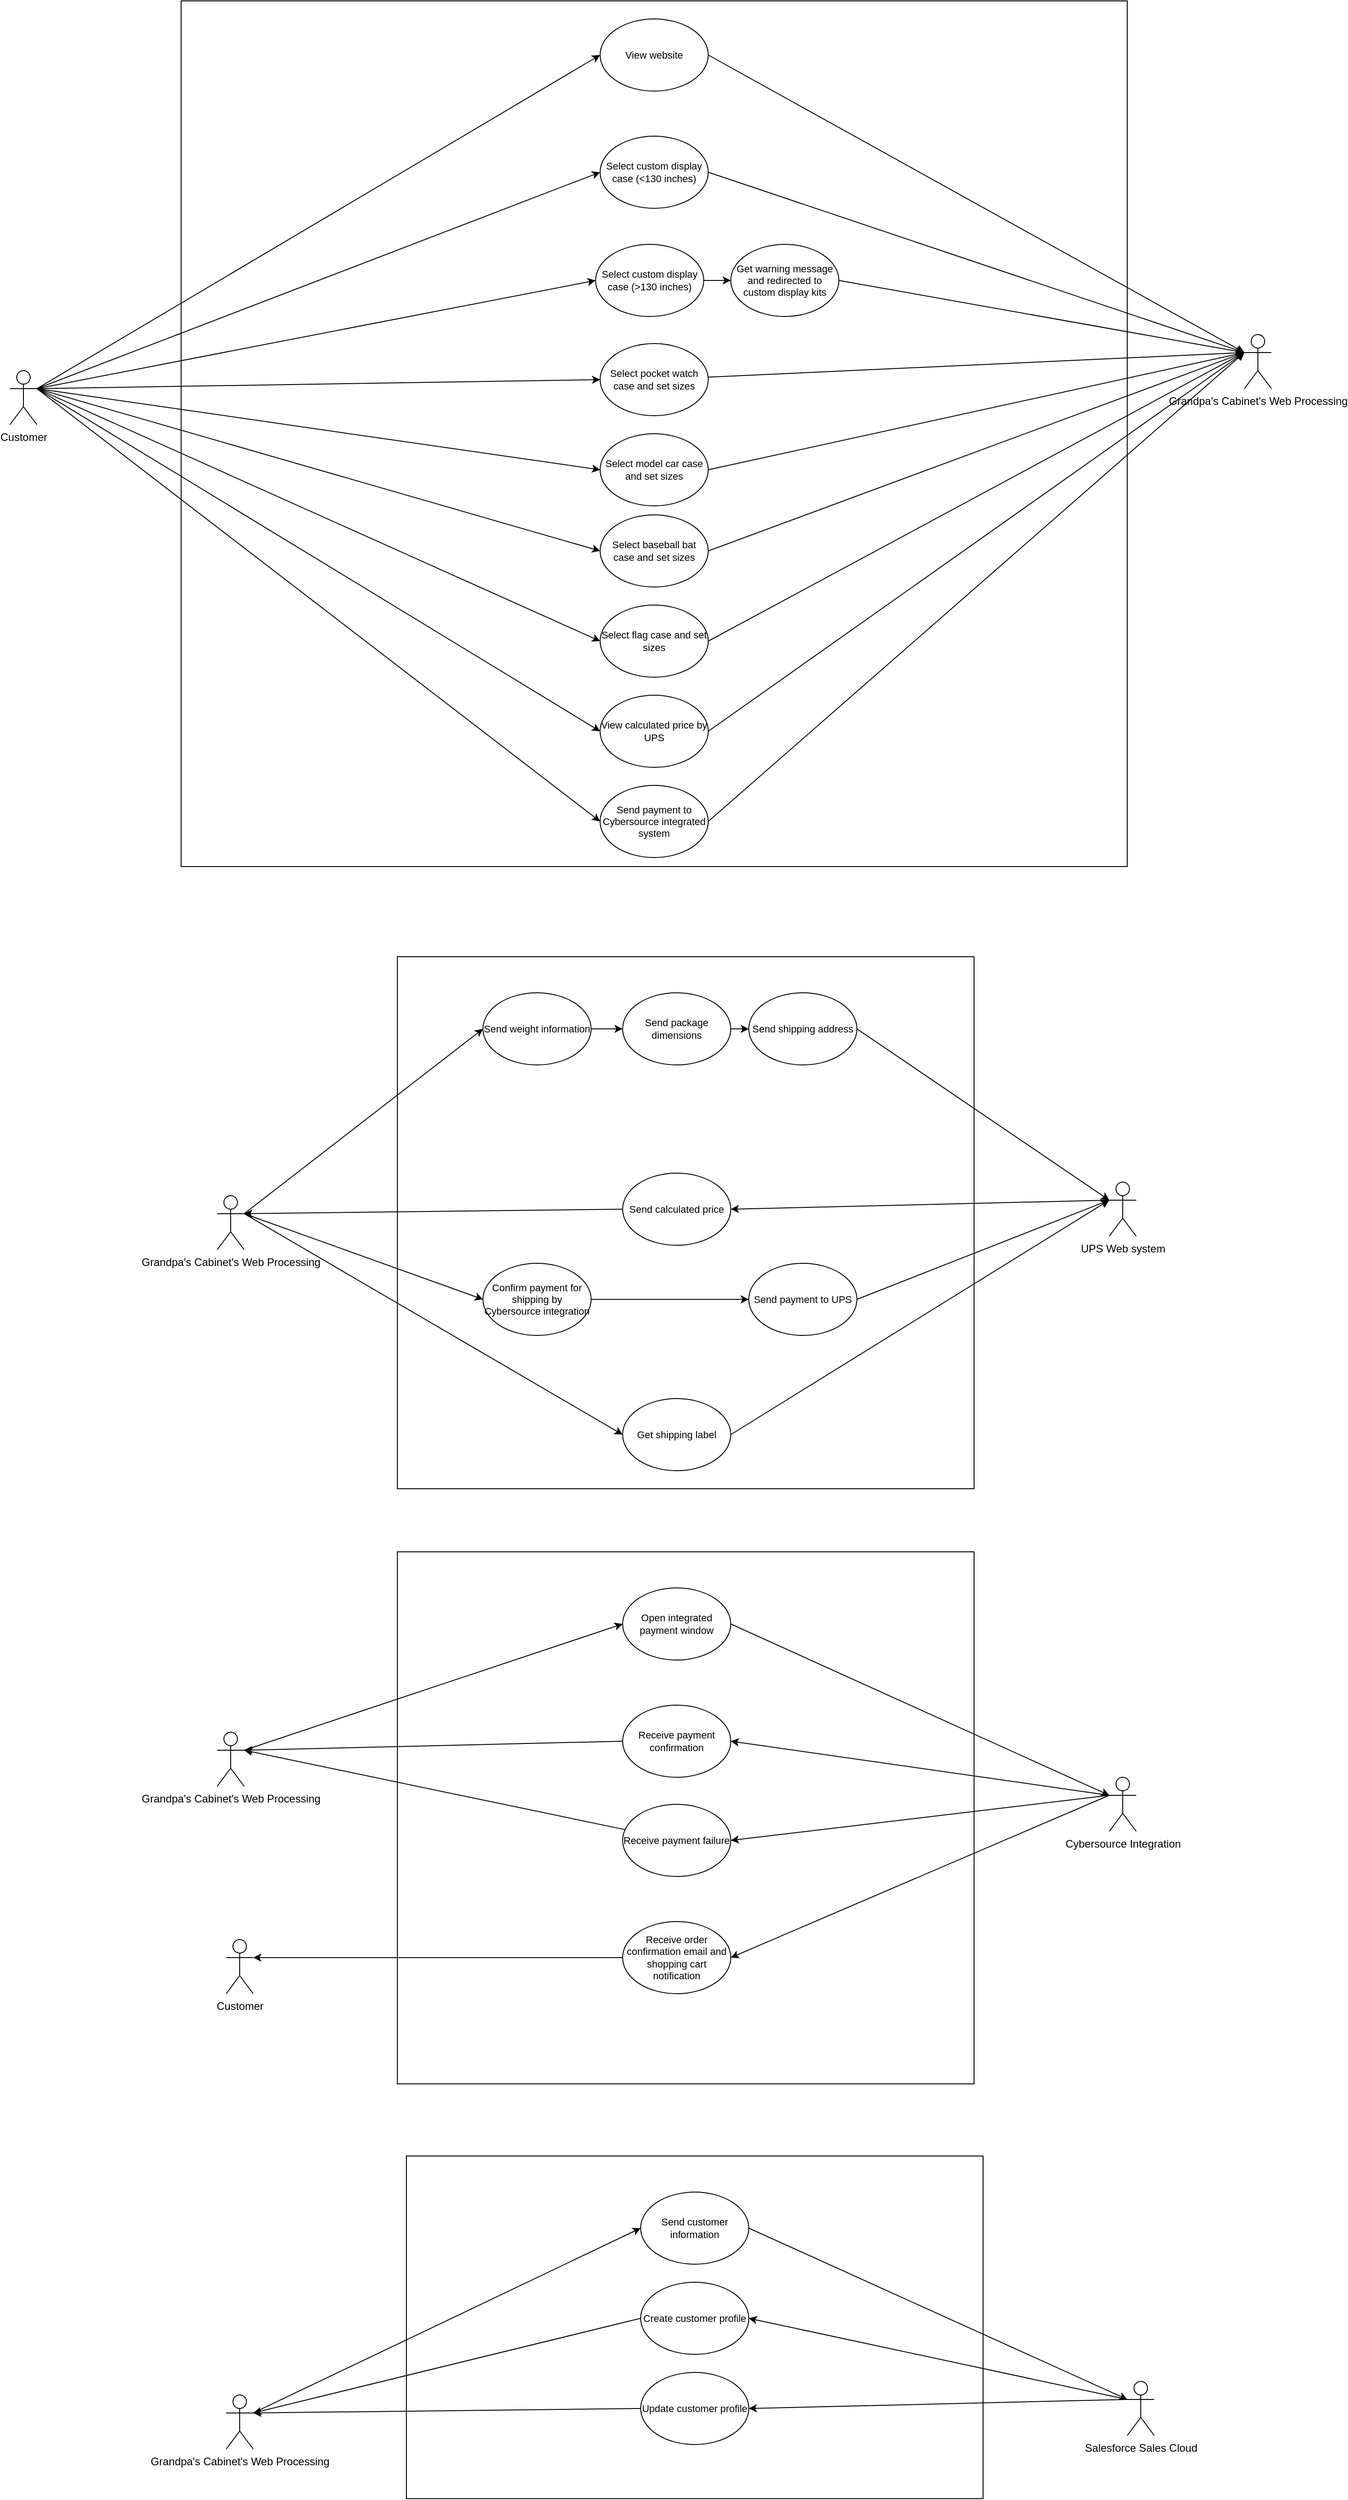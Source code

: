 <mxfile version="21.7.5" type="device">
  <diagram name="Page-1" id="ByE_iyZ5ZZ_60SZ4c1Ou">
    <mxGraphModel dx="1290" dy="-550" grid="1" gridSize="10" guides="1" tooltips="1" connect="1" arrows="1" fold="1" page="1" pageScale="1" pageWidth="850" pageHeight="1100" math="0" shadow="0">
      <root>
        <mxCell id="0" />
        <mxCell id="1" parent="0" />
        <mxCell id="NUd7cM4LP3BwAFaoa_ZL-1" value="" style="rounded=0;whiteSpace=wrap;html=1;" parent="1" vertex="1">
          <mxGeometry x="30" y="1180" width="1050" height="960" as="geometry" />
        </mxCell>
        <mxCell id="orI0mOkObjzreOyk0-HB-8" style="rounded=0;orthogonalLoop=1;jettySize=auto;html=1;exitX=1;exitY=0.333;exitDx=0;exitDy=0;exitPerimeter=0;entryX=0;entryY=0.5;entryDx=0;entryDy=0;" edge="1" parent="1" source="NUd7cM4LP3BwAFaoa_ZL-6" target="orI0mOkObjzreOyk0-HB-7">
          <mxGeometry relative="1" as="geometry" />
        </mxCell>
        <mxCell id="orI0mOkObjzreOyk0-HB-24" style="edgeStyle=none;shape=connector;rounded=0;orthogonalLoop=1;jettySize=auto;html=1;exitX=1;exitY=0.333;exitDx=0;exitDy=0;exitPerimeter=0;entryX=0;entryY=0.5;entryDx=0;entryDy=0;labelBackgroundColor=default;strokeColor=default;fontFamily=Helvetica;fontSize=11;fontColor=default;endArrow=classic;" edge="1" parent="1" source="NUd7cM4LP3BwAFaoa_ZL-6" target="orI0mOkObjzreOyk0-HB-23">
          <mxGeometry relative="1" as="geometry" />
        </mxCell>
        <mxCell id="orI0mOkObjzreOyk0-HB-26" style="edgeStyle=none;shape=connector;rounded=0;orthogonalLoop=1;jettySize=auto;html=1;exitX=1;exitY=0.333;exitDx=0;exitDy=0;exitPerimeter=0;entryX=0;entryY=0.5;entryDx=0;entryDy=0;labelBackgroundColor=default;strokeColor=default;fontFamily=Helvetica;fontSize=11;fontColor=default;endArrow=classic;" edge="1" parent="1" source="NUd7cM4LP3BwAFaoa_ZL-6" target="orI0mOkObjzreOyk0-HB-13">
          <mxGeometry relative="1" as="geometry" />
        </mxCell>
        <mxCell id="orI0mOkObjzreOyk0-HB-27" style="edgeStyle=none;shape=connector;rounded=0;orthogonalLoop=1;jettySize=auto;html=1;exitX=1;exitY=0.333;exitDx=0;exitDy=0;exitPerimeter=0;entryX=0;entryY=0.5;entryDx=0;entryDy=0;labelBackgroundColor=default;strokeColor=default;fontFamily=Helvetica;fontSize=11;fontColor=default;endArrow=classic;" edge="1" parent="1" source="NUd7cM4LP3BwAFaoa_ZL-6" target="orI0mOkObjzreOyk0-HB-17">
          <mxGeometry relative="1" as="geometry" />
        </mxCell>
        <mxCell id="orI0mOkObjzreOyk0-HB-29" style="edgeStyle=none;shape=connector;rounded=0;orthogonalLoop=1;jettySize=auto;html=1;exitX=1;exitY=0.333;exitDx=0;exitDy=0;exitPerimeter=0;entryX=0;entryY=0.5;entryDx=0;entryDy=0;labelBackgroundColor=default;strokeColor=default;fontFamily=Helvetica;fontSize=11;fontColor=default;endArrow=classic;" edge="1" parent="1" source="NUd7cM4LP3BwAFaoa_ZL-6" target="orI0mOkObjzreOyk0-HB-28">
          <mxGeometry relative="1" as="geometry" />
        </mxCell>
        <mxCell id="orI0mOkObjzreOyk0-HB-32" style="edgeStyle=none;shape=connector;rounded=0;orthogonalLoop=1;jettySize=auto;html=1;exitX=1;exitY=0.333;exitDx=0;exitDy=0;exitPerimeter=0;entryX=0;entryY=0.5;entryDx=0;entryDy=0;labelBackgroundColor=default;strokeColor=default;fontFamily=Helvetica;fontSize=11;fontColor=default;endArrow=classic;" edge="1" parent="1" source="NUd7cM4LP3BwAFaoa_ZL-6" target="orI0mOkObjzreOyk0-HB-31">
          <mxGeometry relative="1" as="geometry" />
        </mxCell>
        <mxCell id="orI0mOkObjzreOyk0-HB-35" style="edgeStyle=none;shape=connector;rounded=0;orthogonalLoop=1;jettySize=auto;html=1;exitX=1;exitY=0.333;exitDx=0;exitDy=0;exitPerimeter=0;entryX=0;entryY=0.5;entryDx=0;entryDy=0;labelBackgroundColor=default;strokeColor=default;fontFamily=Helvetica;fontSize=11;fontColor=default;endArrow=classic;" edge="1" parent="1" source="NUd7cM4LP3BwAFaoa_ZL-6" target="orI0mOkObjzreOyk0-HB-34">
          <mxGeometry relative="1" as="geometry" />
        </mxCell>
        <mxCell id="orI0mOkObjzreOyk0-HB-38" style="edgeStyle=none;shape=connector;rounded=0;orthogonalLoop=1;jettySize=auto;html=1;exitX=1;exitY=0.333;exitDx=0;exitDy=0;exitPerimeter=0;entryX=0;entryY=0.5;entryDx=0;entryDy=0;labelBackgroundColor=default;strokeColor=default;fontFamily=Helvetica;fontSize=11;fontColor=default;endArrow=classic;" edge="1" parent="1" source="NUd7cM4LP3BwAFaoa_ZL-6" target="orI0mOkObjzreOyk0-HB-37">
          <mxGeometry relative="1" as="geometry" />
        </mxCell>
        <mxCell id="orI0mOkObjzreOyk0-HB-88" style="edgeStyle=none;shape=connector;rounded=0;orthogonalLoop=1;jettySize=auto;html=1;exitX=1;exitY=0.333;exitDx=0;exitDy=0;exitPerimeter=0;entryX=0;entryY=0.5;entryDx=0;entryDy=0;labelBackgroundColor=default;strokeColor=default;fontFamily=Helvetica;fontSize=11;fontColor=default;endArrow=classic;" edge="1" parent="1" source="NUd7cM4LP3BwAFaoa_ZL-6" target="orI0mOkObjzreOyk0-HB-87">
          <mxGeometry relative="1" as="geometry" />
        </mxCell>
        <mxCell id="NUd7cM4LP3BwAFaoa_ZL-6" value="Customer" style="shape=umlActor;verticalLabelPosition=bottom;verticalAlign=top;html=1;outlineConnect=0;" parent="1" vertex="1">
          <mxGeometry x="-160" y="1590" width="30" height="60" as="geometry" />
        </mxCell>
        <mxCell id="orI0mOkObjzreOyk0-HB-3" value="Grandpa&#39;s Cabinet&#39;s Web Processing" style="shape=umlActor;verticalLabelPosition=bottom;verticalAlign=top;html=1;outlineConnect=0;" vertex="1" parent="1">
          <mxGeometry x="1210" y="1550" width="30" height="60" as="geometry" />
        </mxCell>
        <mxCell id="orI0mOkObjzreOyk0-HB-9" style="edgeStyle=none;shape=connector;rounded=0;orthogonalLoop=1;jettySize=auto;html=1;entryX=0;entryY=0.333;entryDx=0;entryDy=0;entryPerimeter=0;labelBackgroundColor=default;strokeColor=default;fontFamily=Helvetica;fontSize=11;fontColor=default;endArrow=classic;exitX=1;exitY=0.5;exitDx=0;exitDy=0;" edge="1" parent="1" source="orI0mOkObjzreOyk0-HB-7" target="orI0mOkObjzreOyk0-HB-3">
          <mxGeometry relative="1" as="geometry" />
        </mxCell>
        <mxCell id="orI0mOkObjzreOyk0-HB-7" value="View website" style="ellipse;whiteSpace=wrap;html=1;fontFamily=Helvetica;fontSize=11;fontColor=default;" vertex="1" parent="1">
          <mxGeometry x="495" y="1200" width="120" height="80" as="geometry" />
        </mxCell>
        <mxCell id="orI0mOkObjzreOyk0-HB-15" style="edgeStyle=none;shape=connector;rounded=0;orthogonalLoop=1;jettySize=auto;html=1;entryX=0;entryY=0.333;entryDx=0;entryDy=0;entryPerimeter=0;labelBackgroundColor=default;strokeColor=default;fontFamily=Helvetica;fontSize=11;fontColor=default;endArrow=classic;exitX=1;exitY=0.5;exitDx=0;exitDy=0;" edge="1" parent="1" source="orI0mOkObjzreOyk0-HB-13" target="orI0mOkObjzreOyk0-HB-3">
          <mxGeometry relative="1" as="geometry" />
        </mxCell>
        <mxCell id="orI0mOkObjzreOyk0-HB-13" value="Select custom display case (&amp;lt;130 inches)" style="ellipse;whiteSpace=wrap;html=1;fontFamily=Helvetica;fontSize=11;fontColor=default;" vertex="1" parent="1">
          <mxGeometry x="495" y="1330" width="120" height="80" as="geometry" />
        </mxCell>
        <mxCell id="orI0mOkObjzreOyk0-HB-21" style="edgeStyle=none;shape=connector;rounded=0;orthogonalLoop=1;jettySize=auto;html=1;labelBackgroundColor=default;strokeColor=default;fontFamily=Helvetica;fontSize=11;fontColor=default;endArrow=classic;" edge="1" parent="1" source="orI0mOkObjzreOyk0-HB-17" target="orI0mOkObjzreOyk0-HB-18">
          <mxGeometry relative="1" as="geometry" />
        </mxCell>
        <mxCell id="orI0mOkObjzreOyk0-HB-17" value="Select custom display case (&amp;gt;130 inches)" style="ellipse;whiteSpace=wrap;html=1;fontFamily=Helvetica;fontSize=11;fontColor=default;" vertex="1" parent="1">
          <mxGeometry x="490" y="1450" width="120" height="80" as="geometry" />
        </mxCell>
        <mxCell id="orI0mOkObjzreOyk0-HB-22" style="edgeStyle=none;shape=connector;rounded=0;orthogonalLoop=1;jettySize=auto;html=1;labelBackgroundColor=default;strokeColor=default;fontFamily=Helvetica;fontSize=11;fontColor=default;endArrow=classic;exitX=1;exitY=0.5;exitDx=0;exitDy=0;" edge="1" parent="1" source="orI0mOkObjzreOyk0-HB-18">
          <mxGeometry relative="1" as="geometry">
            <mxPoint x="1210" y="1570" as="targetPoint" />
          </mxGeometry>
        </mxCell>
        <mxCell id="orI0mOkObjzreOyk0-HB-18" value="Get warning message and redirected to custom display kits" style="ellipse;whiteSpace=wrap;html=1;fontFamily=Helvetica;fontSize=11;fontColor=default;" vertex="1" parent="1">
          <mxGeometry x="640" y="1450" width="120" height="80" as="geometry" />
        </mxCell>
        <mxCell id="orI0mOkObjzreOyk0-HB-25" style="edgeStyle=none;shape=connector;rounded=0;orthogonalLoop=1;jettySize=auto;html=1;entryX=0;entryY=0.333;entryDx=0;entryDy=0;entryPerimeter=0;labelBackgroundColor=default;strokeColor=default;fontFamily=Helvetica;fontSize=11;fontColor=default;endArrow=classic;" edge="1" parent="1" source="orI0mOkObjzreOyk0-HB-23" target="orI0mOkObjzreOyk0-HB-3">
          <mxGeometry relative="1" as="geometry" />
        </mxCell>
        <mxCell id="orI0mOkObjzreOyk0-HB-23" value="Select pocket watch case and set sizes" style="ellipse;whiteSpace=wrap;html=1;fontFamily=Helvetica;fontSize=11;fontColor=default;" vertex="1" parent="1">
          <mxGeometry x="495" y="1560" width="120" height="80" as="geometry" />
        </mxCell>
        <mxCell id="orI0mOkObjzreOyk0-HB-30" style="edgeStyle=none;shape=connector;rounded=0;orthogonalLoop=1;jettySize=auto;html=1;exitX=1;exitY=0.5;exitDx=0;exitDy=0;entryX=0;entryY=0.333;entryDx=0;entryDy=0;entryPerimeter=0;labelBackgroundColor=default;strokeColor=default;fontFamily=Helvetica;fontSize=11;fontColor=default;endArrow=classic;" edge="1" parent="1" source="orI0mOkObjzreOyk0-HB-28" target="orI0mOkObjzreOyk0-HB-3">
          <mxGeometry relative="1" as="geometry" />
        </mxCell>
        <mxCell id="orI0mOkObjzreOyk0-HB-28" value="Select model car case and set sizes" style="ellipse;whiteSpace=wrap;html=1;fontFamily=Helvetica;fontSize=11;fontColor=default;" vertex="1" parent="1">
          <mxGeometry x="495" y="1660" width="120" height="80" as="geometry" />
        </mxCell>
        <mxCell id="orI0mOkObjzreOyk0-HB-33" style="edgeStyle=none;shape=connector;rounded=0;orthogonalLoop=1;jettySize=auto;html=1;exitX=1;exitY=0.5;exitDx=0;exitDy=0;labelBackgroundColor=default;strokeColor=default;fontFamily=Helvetica;fontSize=11;fontColor=default;endArrow=classic;" edge="1" parent="1" source="orI0mOkObjzreOyk0-HB-31">
          <mxGeometry relative="1" as="geometry">
            <mxPoint x="1210" y="1570" as="targetPoint" />
          </mxGeometry>
        </mxCell>
        <mxCell id="orI0mOkObjzreOyk0-HB-31" value="Select baseball bat case and set sizes" style="ellipse;whiteSpace=wrap;html=1;fontFamily=Helvetica;fontSize=11;fontColor=default;" vertex="1" parent="1">
          <mxGeometry x="495" y="1750" width="120" height="80" as="geometry" />
        </mxCell>
        <mxCell id="orI0mOkObjzreOyk0-HB-36" style="edgeStyle=none;shape=connector;rounded=0;orthogonalLoop=1;jettySize=auto;html=1;exitX=1;exitY=0.5;exitDx=0;exitDy=0;entryX=0;entryY=0.333;entryDx=0;entryDy=0;entryPerimeter=0;labelBackgroundColor=default;strokeColor=default;fontFamily=Helvetica;fontSize=11;fontColor=default;endArrow=classic;" edge="1" parent="1" source="orI0mOkObjzreOyk0-HB-34" target="orI0mOkObjzreOyk0-HB-3">
          <mxGeometry relative="1" as="geometry" />
        </mxCell>
        <mxCell id="orI0mOkObjzreOyk0-HB-34" value="Select flag case and set sizes" style="ellipse;whiteSpace=wrap;html=1;fontFamily=Helvetica;fontSize=11;fontColor=default;" vertex="1" parent="1">
          <mxGeometry x="495" y="1850" width="120" height="80" as="geometry" />
        </mxCell>
        <mxCell id="orI0mOkObjzreOyk0-HB-39" style="edgeStyle=none;shape=connector;rounded=0;orthogonalLoop=1;jettySize=auto;html=1;exitX=1;exitY=0.5;exitDx=0;exitDy=0;entryX=0;entryY=0.333;entryDx=0;entryDy=0;entryPerimeter=0;labelBackgroundColor=default;strokeColor=default;fontFamily=Helvetica;fontSize=11;fontColor=default;endArrow=classic;" edge="1" parent="1" source="orI0mOkObjzreOyk0-HB-37" target="orI0mOkObjzreOyk0-HB-3">
          <mxGeometry relative="1" as="geometry" />
        </mxCell>
        <mxCell id="orI0mOkObjzreOyk0-HB-37" value="View calculated price by UPS" style="ellipse;whiteSpace=wrap;html=1;fontFamily=Helvetica;fontSize=11;fontColor=default;" vertex="1" parent="1">
          <mxGeometry x="495" y="1950" width="120" height="80" as="geometry" />
        </mxCell>
        <mxCell id="orI0mOkObjzreOyk0-HB-41" value="" style="rounded=0;whiteSpace=wrap;html=1;" vertex="1" parent="1">
          <mxGeometry x="270" y="2240" width="640" height="590" as="geometry" />
        </mxCell>
        <mxCell id="orI0mOkObjzreOyk0-HB-85" style="edgeStyle=none;shape=connector;rounded=0;orthogonalLoop=1;jettySize=auto;html=1;exitX=0;exitY=0.333;exitDx=0;exitDy=0;exitPerimeter=0;entryX=1;entryY=0.5;entryDx=0;entryDy=0;labelBackgroundColor=default;strokeColor=default;fontFamily=Helvetica;fontSize=11;fontColor=default;endArrow=classic;" edge="1" parent="1" source="orI0mOkObjzreOyk0-HB-50" target="orI0mOkObjzreOyk0-HB-84">
          <mxGeometry relative="1" as="geometry" />
        </mxCell>
        <mxCell id="orI0mOkObjzreOyk0-HB-50" value="UPS Web system" style="shape=umlActor;verticalLabelPosition=bottom;verticalAlign=top;html=1;outlineConnect=0;" vertex="1" parent="1">
          <mxGeometry x="1060" y="2490" width="30" height="60" as="geometry" />
        </mxCell>
        <mxCell id="orI0mOkObjzreOyk0-HB-77" style="edgeStyle=none;shape=connector;rounded=0;orthogonalLoop=1;jettySize=auto;html=1;exitX=1;exitY=0.333;exitDx=0;exitDy=0;exitPerimeter=0;entryX=0;entryY=0.5;entryDx=0;entryDy=0;labelBackgroundColor=default;strokeColor=default;fontFamily=Helvetica;fontSize=11;fontColor=default;endArrow=classic;" edge="1" parent="1" source="orI0mOkObjzreOyk0-HB-51" target="orI0mOkObjzreOyk0-HB-76">
          <mxGeometry relative="1" as="geometry" />
        </mxCell>
        <mxCell id="orI0mOkObjzreOyk0-HB-91" style="edgeStyle=none;shape=connector;rounded=0;orthogonalLoop=1;jettySize=auto;html=1;exitX=1;exitY=0.333;exitDx=0;exitDy=0;exitPerimeter=0;entryX=0;entryY=0.5;entryDx=0;entryDy=0;labelBackgroundColor=default;strokeColor=default;fontFamily=Helvetica;fontSize=11;fontColor=default;endArrow=classic;" edge="1" parent="1" source="orI0mOkObjzreOyk0-HB-51" target="orI0mOkObjzreOyk0-HB-90">
          <mxGeometry relative="1" as="geometry" />
        </mxCell>
        <mxCell id="orI0mOkObjzreOyk0-HB-97" style="edgeStyle=none;shape=connector;rounded=0;orthogonalLoop=1;jettySize=auto;html=1;exitX=1;exitY=0.333;exitDx=0;exitDy=0;exitPerimeter=0;entryX=0;entryY=0.5;entryDx=0;entryDy=0;labelBackgroundColor=default;strokeColor=default;fontFamily=Helvetica;fontSize=11;fontColor=default;endArrow=classic;" edge="1" parent="1" source="orI0mOkObjzreOyk0-HB-51" target="orI0mOkObjzreOyk0-HB-96">
          <mxGeometry relative="1" as="geometry" />
        </mxCell>
        <mxCell id="orI0mOkObjzreOyk0-HB-51" value="Grandpa&#39;s Cabinet&#39;s Web Processing" style="shape=umlActor;verticalLabelPosition=bottom;verticalAlign=top;html=1;outlineConnect=0;" vertex="1" parent="1">
          <mxGeometry x="70" y="2505" width="30" height="60" as="geometry" />
        </mxCell>
        <mxCell id="orI0mOkObjzreOyk0-HB-80" style="edgeStyle=none;shape=connector;rounded=0;orthogonalLoop=1;jettySize=auto;html=1;labelBackgroundColor=default;strokeColor=default;fontFamily=Helvetica;fontSize=11;fontColor=default;endArrow=classic;" edge="1" parent="1" source="orI0mOkObjzreOyk0-HB-76" target="orI0mOkObjzreOyk0-HB-79">
          <mxGeometry relative="1" as="geometry" />
        </mxCell>
        <mxCell id="orI0mOkObjzreOyk0-HB-76" value="Send weight information" style="ellipse;whiteSpace=wrap;html=1;fontFamily=Helvetica;fontSize=11;fontColor=default;" vertex="1" parent="1">
          <mxGeometry x="365" y="2280" width="120" height="80" as="geometry" />
        </mxCell>
        <mxCell id="orI0mOkObjzreOyk0-HB-82" style="edgeStyle=none;shape=connector;rounded=0;orthogonalLoop=1;jettySize=auto;html=1;labelBackgroundColor=default;strokeColor=default;fontFamily=Helvetica;fontSize=11;fontColor=default;endArrow=classic;" edge="1" parent="1" source="orI0mOkObjzreOyk0-HB-79" target="orI0mOkObjzreOyk0-HB-81">
          <mxGeometry relative="1" as="geometry" />
        </mxCell>
        <mxCell id="orI0mOkObjzreOyk0-HB-79" value="Send package dimensions" style="ellipse;whiteSpace=wrap;html=1;fontFamily=Helvetica;fontSize=11;fontColor=default;" vertex="1" parent="1">
          <mxGeometry x="520" y="2280" width="120" height="80" as="geometry" />
        </mxCell>
        <mxCell id="orI0mOkObjzreOyk0-HB-83" style="edgeStyle=none;shape=connector;rounded=0;orthogonalLoop=1;jettySize=auto;html=1;entryX=0;entryY=0.333;entryDx=0;entryDy=0;entryPerimeter=0;labelBackgroundColor=default;strokeColor=default;fontFamily=Helvetica;fontSize=11;fontColor=default;endArrow=classic;exitX=1;exitY=0.5;exitDx=0;exitDy=0;" edge="1" parent="1" source="orI0mOkObjzreOyk0-HB-81" target="orI0mOkObjzreOyk0-HB-50">
          <mxGeometry relative="1" as="geometry" />
        </mxCell>
        <mxCell id="orI0mOkObjzreOyk0-HB-81" value="Send shipping address" style="ellipse;whiteSpace=wrap;html=1;fontFamily=Helvetica;fontSize=11;fontColor=default;" vertex="1" parent="1">
          <mxGeometry x="660" y="2280" width="120" height="80" as="geometry" />
        </mxCell>
        <mxCell id="orI0mOkObjzreOyk0-HB-86" style="edgeStyle=none;shape=connector;rounded=0;orthogonalLoop=1;jettySize=auto;html=1;entryX=1;entryY=0.333;entryDx=0;entryDy=0;entryPerimeter=0;labelBackgroundColor=default;strokeColor=default;fontFamily=Helvetica;fontSize=11;fontColor=default;endArrow=classic;exitX=0;exitY=0.5;exitDx=0;exitDy=0;" edge="1" parent="1" source="orI0mOkObjzreOyk0-HB-84" target="orI0mOkObjzreOyk0-HB-51">
          <mxGeometry relative="1" as="geometry">
            <mxPoint x="534" y="2636" as="sourcePoint" />
          </mxGeometry>
        </mxCell>
        <mxCell id="orI0mOkObjzreOyk0-HB-84" value="Send calculated price" style="ellipse;whiteSpace=wrap;html=1;fontFamily=Helvetica;fontSize=11;fontColor=default;" vertex="1" parent="1">
          <mxGeometry x="520" y="2480" width="120" height="80" as="geometry" />
        </mxCell>
        <mxCell id="orI0mOkObjzreOyk0-HB-89" style="edgeStyle=none;shape=connector;rounded=0;orthogonalLoop=1;jettySize=auto;html=1;exitX=1;exitY=0.5;exitDx=0;exitDy=0;entryX=0;entryY=0.333;entryDx=0;entryDy=0;entryPerimeter=0;labelBackgroundColor=default;strokeColor=default;fontFamily=Helvetica;fontSize=11;fontColor=default;endArrow=classic;" edge="1" parent="1" source="orI0mOkObjzreOyk0-HB-87" target="orI0mOkObjzreOyk0-HB-3">
          <mxGeometry relative="1" as="geometry" />
        </mxCell>
        <mxCell id="orI0mOkObjzreOyk0-HB-87" value="Send payment to Cybersource integrated system" style="ellipse;whiteSpace=wrap;html=1;fontFamily=Helvetica;fontSize=11;fontColor=default;" vertex="1" parent="1">
          <mxGeometry x="495" y="2050" width="120" height="80" as="geometry" />
        </mxCell>
        <mxCell id="orI0mOkObjzreOyk0-HB-94" style="edgeStyle=none;shape=connector;rounded=0;orthogonalLoop=1;jettySize=auto;html=1;exitX=1;exitY=0.5;exitDx=0;exitDy=0;labelBackgroundColor=default;strokeColor=default;fontFamily=Helvetica;fontSize=11;fontColor=default;endArrow=classic;" edge="1" parent="1" source="orI0mOkObjzreOyk0-HB-90" target="orI0mOkObjzreOyk0-HB-93">
          <mxGeometry relative="1" as="geometry" />
        </mxCell>
        <mxCell id="orI0mOkObjzreOyk0-HB-90" value="Confirm payment for shipping by Cybersource integration" style="ellipse;whiteSpace=wrap;html=1;fontFamily=Helvetica;fontSize=11;fontColor=default;" vertex="1" parent="1">
          <mxGeometry x="365" y="2580" width="120" height="80" as="geometry" />
        </mxCell>
        <mxCell id="orI0mOkObjzreOyk0-HB-95" style="edgeStyle=none;shape=connector;rounded=0;orthogonalLoop=1;jettySize=auto;html=1;exitX=1;exitY=0.5;exitDx=0;exitDy=0;entryX=0;entryY=0.333;entryDx=0;entryDy=0;entryPerimeter=0;labelBackgroundColor=default;strokeColor=default;fontFamily=Helvetica;fontSize=11;fontColor=default;endArrow=classic;" edge="1" parent="1" source="orI0mOkObjzreOyk0-HB-93" target="orI0mOkObjzreOyk0-HB-50">
          <mxGeometry relative="1" as="geometry" />
        </mxCell>
        <mxCell id="orI0mOkObjzreOyk0-HB-93" value="Send payment to UPS" style="ellipse;whiteSpace=wrap;html=1;fontFamily=Helvetica;fontSize=11;fontColor=default;" vertex="1" parent="1">
          <mxGeometry x="660" y="2580" width="120" height="80" as="geometry" />
        </mxCell>
        <mxCell id="orI0mOkObjzreOyk0-HB-98" style="edgeStyle=none;shape=connector;rounded=0;orthogonalLoop=1;jettySize=auto;html=1;exitX=1;exitY=0.5;exitDx=0;exitDy=0;entryX=0;entryY=0.333;entryDx=0;entryDy=0;entryPerimeter=0;labelBackgroundColor=default;strokeColor=default;fontFamily=Helvetica;fontSize=11;fontColor=default;endArrow=classic;" edge="1" parent="1" source="orI0mOkObjzreOyk0-HB-96" target="orI0mOkObjzreOyk0-HB-50">
          <mxGeometry relative="1" as="geometry" />
        </mxCell>
        <mxCell id="orI0mOkObjzreOyk0-HB-96" value="Get shipping label" style="ellipse;whiteSpace=wrap;html=1;fontFamily=Helvetica;fontSize=11;fontColor=default;" vertex="1" parent="1">
          <mxGeometry x="520" y="2730" width="120" height="80" as="geometry" />
        </mxCell>
        <mxCell id="orI0mOkObjzreOyk0-HB-99" value="" style="rounded=0;whiteSpace=wrap;html=1;" vertex="1" parent="1">
          <mxGeometry x="270" y="2900" width="640" height="590" as="geometry" />
        </mxCell>
        <mxCell id="orI0mOkObjzreOyk0-HB-125" style="edgeStyle=none;shape=connector;rounded=0;orthogonalLoop=1;jettySize=auto;html=1;exitX=0;exitY=0.333;exitDx=0;exitDy=0;exitPerimeter=0;entryX=1;entryY=0.5;entryDx=0;entryDy=0;labelBackgroundColor=default;strokeColor=default;fontFamily=Helvetica;fontSize=11;fontColor=default;endArrow=classic;" edge="1" parent="1" source="orI0mOkObjzreOyk0-HB-101" target="orI0mOkObjzreOyk0-HB-124">
          <mxGeometry relative="1" as="geometry" />
        </mxCell>
        <mxCell id="orI0mOkObjzreOyk0-HB-128" style="edgeStyle=none;shape=connector;rounded=0;orthogonalLoop=1;jettySize=auto;html=1;exitX=0;exitY=0.333;exitDx=0;exitDy=0;exitPerimeter=0;entryX=1;entryY=0.5;entryDx=0;entryDy=0;labelBackgroundColor=default;strokeColor=default;fontFamily=Helvetica;fontSize=11;fontColor=default;endArrow=classic;" edge="1" parent="1" source="orI0mOkObjzreOyk0-HB-101" target="orI0mOkObjzreOyk0-HB-127">
          <mxGeometry relative="1" as="geometry" />
        </mxCell>
        <mxCell id="orI0mOkObjzreOyk0-HB-135" style="edgeStyle=none;shape=connector;rounded=0;orthogonalLoop=1;jettySize=auto;html=1;exitX=0;exitY=0.333;exitDx=0;exitDy=0;exitPerimeter=0;entryX=1;entryY=0.5;entryDx=0;entryDy=0;labelBackgroundColor=default;strokeColor=default;fontFamily=Helvetica;fontSize=11;fontColor=default;endArrow=classic;" edge="1" parent="1" source="orI0mOkObjzreOyk0-HB-101" target="orI0mOkObjzreOyk0-HB-132">
          <mxGeometry relative="1" as="geometry" />
        </mxCell>
        <mxCell id="orI0mOkObjzreOyk0-HB-101" value="Cybersource Integration" style="shape=umlActor;verticalLabelPosition=bottom;verticalAlign=top;html=1;outlineConnect=0;" vertex="1" parent="1">
          <mxGeometry x="1060" y="3150" width="30" height="60" as="geometry" />
        </mxCell>
        <mxCell id="orI0mOkObjzreOyk0-HB-122" style="edgeStyle=none;shape=connector;rounded=0;orthogonalLoop=1;jettySize=auto;html=1;exitX=1;exitY=0.333;exitDx=0;exitDy=0;exitPerimeter=0;entryX=0;entryY=0.5;entryDx=0;entryDy=0;labelBackgroundColor=default;strokeColor=default;fontFamily=Helvetica;fontSize=11;fontColor=default;endArrow=classic;" edge="1" parent="1" source="orI0mOkObjzreOyk0-HB-105" target="orI0mOkObjzreOyk0-HB-121">
          <mxGeometry relative="1" as="geometry" />
        </mxCell>
        <mxCell id="orI0mOkObjzreOyk0-HB-105" value="Grandpa&#39;s Cabinet&#39;s Web Processing" style="shape=umlActor;verticalLabelPosition=bottom;verticalAlign=top;html=1;outlineConnect=0;" vertex="1" parent="1">
          <mxGeometry x="70" y="3100" width="30" height="60" as="geometry" />
        </mxCell>
        <mxCell id="orI0mOkObjzreOyk0-HB-123" style="edgeStyle=none;shape=connector;rounded=0;orthogonalLoop=1;jettySize=auto;html=1;exitX=1;exitY=0.5;exitDx=0;exitDy=0;entryX=0;entryY=0.333;entryDx=0;entryDy=0;entryPerimeter=0;labelBackgroundColor=default;strokeColor=default;fontFamily=Helvetica;fontSize=11;fontColor=default;endArrow=classic;" edge="1" parent="1" source="orI0mOkObjzreOyk0-HB-121" target="orI0mOkObjzreOyk0-HB-101">
          <mxGeometry relative="1" as="geometry" />
        </mxCell>
        <mxCell id="orI0mOkObjzreOyk0-HB-121" value="Open integrated payment window" style="ellipse;whiteSpace=wrap;html=1;fontFamily=Helvetica;fontSize=11;fontColor=default;" vertex="1" parent="1">
          <mxGeometry x="520" y="2940" width="120" height="80" as="geometry" />
        </mxCell>
        <mxCell id="orI0mOkObjzreOyk0-HB-126" style="edgeStyle=none;shape=connector;rounded=0;orthogonalLoop=1;jettySize=auto;html=1;exitX=0;exitY=0.5;exitDx=0;exitDy=0;entryX=1;entryY=0.333;entryDx=0;entryDy=0;entryPerimeter=0;labelBackgroundColor=default;strokeColor=default;fontFamily=Helvetica;fontSize=11;fontColor=default;endArrow=classic;" edge="1" parent="1" source="orI0mOkObjzreOyk0-HB-124" target="orI0mOkObjzreOyk0-HB-105">
          <mxGeometry relative="1" as="geometry" />
        </mxCell>
        <mxCell id="orI0mOkObjzreOyk0-HB-124" value="Receive payment confirmation" style="ellipse;whiteSpace=wrap;html=1;fontFamily=Helvetica;fontSize=11;fontColor=default;" vertex="1" parent="1">
          <mxGeometry x="520" y="3070" width="120" height="80" as="geometry" />
        </mxCell>
        <mxCell id="orI0mOkObjzreOyk0-HB-129" style="edgeStyle=none;shape=connector;rounded=0;orthogonalLoop=1;jettySize=auto;html=1;labelBackgroundColor=default;strokeColor=default;fontFamily=Helvetica;fontSize=11;fontColor=default;endArrow=classic;entryX=1;entryY=0.333;entryDx=0;entryDy=0;entryPerimeter=0;" edge="1" parent="1" source="orI0mOkObjzreOyk0-HB-127" target="orI0mOkObjzreOyk0-HB-105">
          <mxGeometry relative="1" as="geometry">
            <mxPoint x="100" y="3180" as="targetPoint" />
          </mxGeometry>
        </mxCell>
        <mxCell id="orI0mOkObjzreOyk0-HB-127" value="Receive payment failure" style="ellipse;whiteSpace=wrap;html=1;fontFamily=Helvetica;fontSize=11;fontColor=default;" vertex="1" parent="1">
          <mxGeometry x="520" y="3180" width="120" height="80" as="geometry" />
        </mxCell>
        <mxCell id="orI0mOkObjzreOyk0-HB-136" style="edgeStyle=none;shape=connector;rounded=0;orthogonalLoop=1;jettySize=auto;html=1;exitX=0;exitY=0.5;exitDx=0;exitDy=0;entryX=1;entryY=0.333;entryDx=0;entryDy=0;entryPerimeter=0;labelBackgroundColor=default;strokeColor=default;fontFamily=Helvetica;fontSize=11;fontColor=default;endArrow=classic;" edge="1" parent="1" source="orI0mOkObjzreOyk0-HB-132" target="orI0mOkObjzreOyk0-HB-134">
          <mxGeometry relative="1" as="geometry" />
        </mxCell>
        <mxCell id="orI0mOkObjzreOyk0-HB-132" value="Receive order confirmation email and shopping cart notification" style="ellipse;whiteSpace=wrap;html=1;fontFamily=Helvetica;fontSize=11;fontColor=default;" vertex="1" parent="1">
          <mxGeometry x="520" y="3310" width="120" height="80" as="geometry" />
        </mxCell>
        <mxCell id="orI0mOkObjzreOyk0-HB-134" value="Customer" style="shape=umlActor;verticalLabelPosition=bottom;verticalAlign=top;html=1;outlineConnect=0;" vertex="1" parent="1">
          <mxGeometry x="80" y="3330" width="30" height="60" as="geometry" />
        </mxCell>
        <mxCell id="orI0mOkObjzreOyk0-HB-139" value="" style="rounded=0;whiteSpace=wrap;html=1;" vertex="1" parent="1">
          <mxGeometry x="280" y="3570" width="640" height="380" as="geometry" />
        </mxCell>
        <mxCell id="orI0mOkObjzreOyk0-HB-160" style="edgeStyle=none;shape=connector;rounded=0;orthogonalLoop=1;jettySize=auto;html=1;exitX=0;exitY=0.333;exitDx=0;exitDy=0;exitPerimeter=0;entryX=1;entryY=0.5;entryDx=0;entryDy=0;labelBackgroundColor=default;strokeColor=default;fontFamily=Helvetica;fontSize=11;fontColor=default;endArrow=classic;" edge="1" parent="1" source="orI0mOkObjzreOyk0-HB-143" target="orI0mOkObjzreOyk0-HB-159">
          <mxGeometry relative="1" as="geometry" />
        </mxCell>
        <mxCell id="orI0mOkObjzreOyk0-HB-163" style="edgeStyle=none;shape=connector;rounded=0;orthogonalLoop=1;jettySize=auto;html=1;exitX=0;exitY=0.333;exitDx=0;exitDy=0;exitPerimeter=0;entryX=1;entryY=0.5;entryDx=0;entryDy=0;labelBackgroundColor=default;strokeColor=default;fontFamily=Helvetica;fontSize=11;fontColor=default;endArrow=classic;" edge="1" parent="1" source="orI0mOkObjzreOyk0-HB-143" target="orI0mOkObjzreOyk0-HB-162">
          <mxGeometry relative="1" as="geometry" />
        </mxCell>
        <mxCell id="orI0mOkObjzreOyk0-HB-143" value="Salesforce Sales Cloud" style="shape=umlActor;verticalLabelPosition=bottom;verticalAlign=top;html=1;outlineConnect=0;" vertex="1" parent="1">
          <mxGeometry x="1080" y="3820" width="30" height="60" as="geometry" />
        </mxCell>
        <mxCell id="orI0mOkObjzreOyk0-HB-157" style="edgeStyle=none;shape=connector;rounded=0;orthogonalLoop=1;jettySize=auto;html=1;exitX=1;exitY=0.333;exitDx=0;exitDy=0;exitPerimeter=0;entryX=0;entryY=0.5;entryDx=0;entryDy=0;labelBackgroundColor=default;strokeColor=default;fontFamily=Helvetica;fontSize=11;fontColor=default;endArrow=classic;" edge="1" parent="1" source="orI0mOkObjzreOyk0-HB-145" target="orI0mOkObjzreOyk0-HB-147">
          <mxGeometry relative="1" as="geometry" />
        </mxCell>
        <mxCell id="orI0mOkObjzreOyk0-HB-145" value="Grandpa&#39;s Cabinet&#39;s Web Processing" style="shape=umlActor;verticalLabelPosition=bottom;verticalAlign=top;html=1;outlineConnect=0;" vertex="1" parent="1">
          <mxGeometry x="80" y="3835" width="30" height="60" as="geometry" />
        </mxCell>
        <mxCell id="orI0mOkObjzreOyk0-HB-158" style="edgeStyle=none;shape=connector;rounded=0;orthogonalLoop=1;jettySize=auto;html=1;exitX=1;exitY=0.5;exitDx=0;exitDy=0;entryX=0;entryY=0.333;entryDx=0;entryDy=0;entryPerimeter=0;labelBackgroundColor=default;strokeColor=default;fontFamily=Helvetica;fontSize=11;fontColor=default;endArrow=classic;" edge="1" parent="1" source="orI0mOkObjzreOyk0-HB-147" target="orI0mOkObjzreOyk0-HB-143">
          <mxGeometry relative="1" as="geometry" />
        </mxCell>
        <mxCell id="orI0mOkObjzreOyk0-HB-147" value="Send customer information" style="ellipse;whiteSpace=wrap;html=1;fontFamily=Helvetica;fontSize=11;fontColor=default;" vertex="1" parent="1">
          <mxGeometry x="540" y="3610" width="120" height="80" as="geometry" />
        </mxCell>
        <mxCell id="orI0mOkObjzreOyk0-HB-161" style="edgeStyle=none;shape=connector;rounded=0;orthogonalLoop=1;jettySize=auto;html=1;exitX=0;exitY=0.5;exitDx=0;exitDy=0;entryX=1;entryY=0.333;entryDx=0;entryDy=0;entryPerimeter=0;labelBackgroundColor=default;strokeColor=default;fontFamily=Helvetica;fontSize=11;fontColor=default;endArrow=classic;" edge="1" parent="1" source="orI0mOkObjzreOyk0-HB-159" target="orI0mOkObjzreOyk0-HB-145">
          <mxGeometry relative="1" as="geometry" />
        </mxCell>
        <mxCell id="orI0mOkObjzreOyk0-HB-159" value="Create customer profile" style="ellipse;whiteSpace=wrap;html=1;fontFamily=Helvetica;fontSize=11;fontColor=default;" vertex="1" parent="1">
          <mxGeometry x="540" y="3710" width="120" height="80" as="geometry" />
        </mxCell>
        <mxCell id="orI0mOkObjzreOyk0-HB-164" style="edgeStyle=none;shape=connector;rounded=0;orthogonalLoop=1;jettySize=auto;html=1;exitX=0;exitY=0.5;exitDx=0;exitDy=0;entryX=1;entryY=0.333;entryDx=0;entryDy=0;entryPerimeter=0;labelBackgroundColor=default;strokeColor=default;fontFamily=Helvetica;fontSize=11;fontColor=default;endArrow=classic;" edge="1" parent="1" source="orI0mOkObjzreOyk0-HB-162" target="orI0mOkObjzreOyk0-HB-145">
          <mxGeometry relative="1" as="geometry" />
        </mxCell>
        <mxCell id="orI0mOkObjzreOyk0-HB-162" value="Update customer profile" style="ellipse;whiteSpace=wrap;html=1;fontFamily=Helvetica;fontSize=11;fontColor=default;" vertex="1" parent="1">
          <mxGeometry x="540" y="3810" width="120" height="80" as="geometry" />
        </mxCell>
      </root>
    </mxGraphModel>
  </diagram>
</mxfile>
